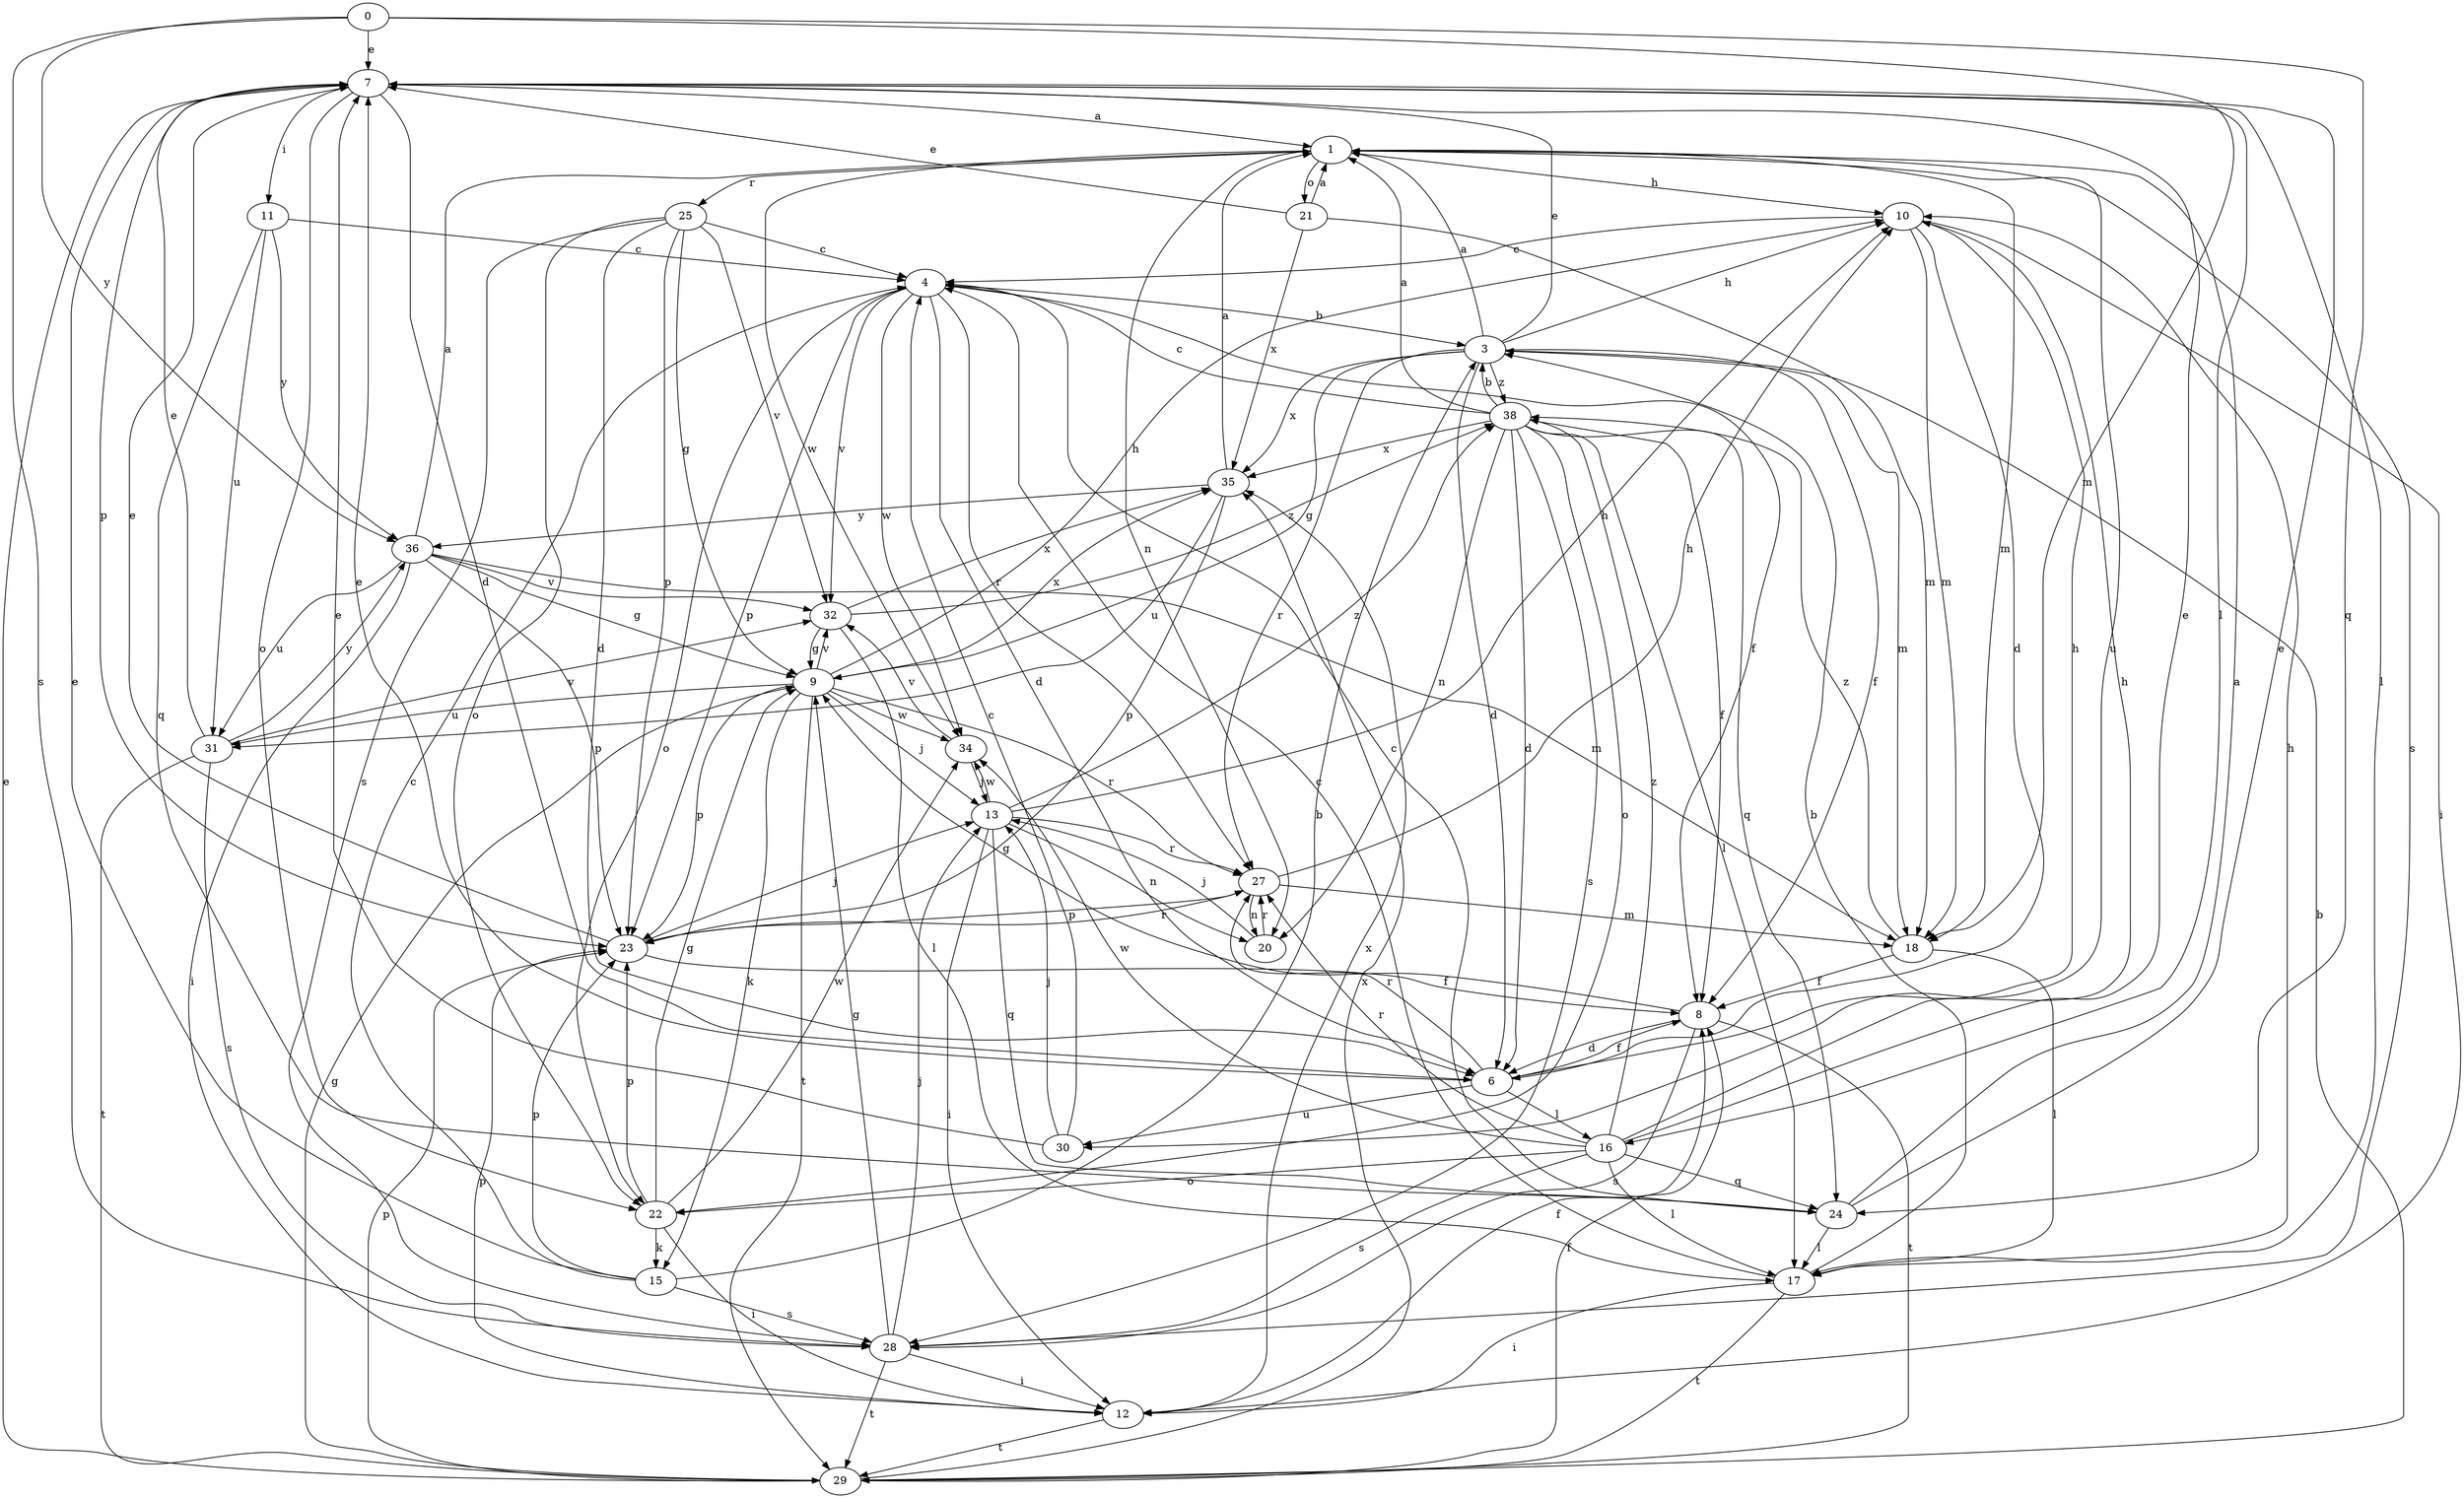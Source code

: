 strict digraph  {
0;
1;
3;
4;
6;
7;
8;
9;
10;
11;
12;
13;
15;
16;
17;
18;
20;
21;
22;
23;
24;
25;
27;
28;
29;
30;
31;
32;
34;
35;
36;
38;
0 -> 7  [label=e];
0 -> 18  [label=m];
0 -> 24  [label=q];
0 -> 28  [label=s];
0 -> 36  [label=y];
1 -> 10  [label=h];
1 -> 18  [label=m];
1 -> 20  [label=n];
1 -> 21  [label=o];
1 -> 25  [label=r];
1 -> 28  [label=s];
1 -> 30  [label=u];
1 -> 34  [label=w];
3 -> 1  [label=a];
3 -> 6  [label=d];
3 -> 7  [label=e];
3 -> 8  [label=f];
3 -> 9  [label=g];
3 -> 10  [label=h];
3 -> 18  [label=m];
3 -> 27  [label=r];
3 -> 35  [label=x];
3 -> 38  [label=z];
4 -> 3  [label=b];
4 -> 6  [label=d];
4 -> 8  [label=f];
4 -> 22  [label=o];
4 -> 23  [label=p];
4 -> 27  [label=r];
4 -> 32  [label=v];
4 -> 34  [label=w];
6 -> 7  [label=e];
6 -> 8  [label=f];
6 -> 10  [label=h];
6 -> 16  [label=l];
6 -> 27  [label=r];
6 -> 30  [label=u];
7 -> 1  [label=a];
7 -> 6  [label=d];
7 -> 11  [label=i];
7 -> 16  [label=l];
7 -> 17  [label=l];
7 -> 22  [label=o];
7 -> 23  [label=p];
8 -> 6  [label=d];
8 -> 9  [label=g];
8 -> 28  [label=s];
8 -> 29  [label=t];
9 -> 10  [label=h];
9 -> 13  [label=j];
9 -> 15  [label=k];
9 -> 23  [label=p];
9 -> 27  [label=r];
9 -> 29  [label=t];
9 -> 31  [label=u];
9 -> 32  [label=v];
9 -> 34  [label=w];
9 -> 35  [label=x];
10 -> 4  [label=c];
10 -> 6  [label=d];
10 -> 12  [label=i];
10 -> 18  [label=m];
11 -> 4  [label=c];
11 -> 24  [label=q];
11 -> 31  [label=u];
11 -> 36  [label=y];
12 -> 8  [label=f];
12 -> 23  [label=p];
12 -> 29  [label=t];
12 -> 35  [label=x];
13 -> 10  [label=h];
13 -> 12  [label=i];
13 -> 20  [label=n];
13 -> 24  [label=q];
13 -> 27  [label=r];
13 -> 34  [label=w];
13 -> 38  [label=z];
15 -> 3  [label=b];
15 -> 4  [label=c];
15 -> 7  [label=e];
15 -> 23  [label=p];
15 -> 28  [label=s];
16 -> 7  [label=e];
16 -> 10  [label=h];
16 -> 17  [label=l];
16 -> 22  [label=o];
16 -> 24  [label=q];
16 -> 27  [label=r];
16 -> 28  [label=s];
16 -> 34  [label=w];
16 -> 38  [label=z];
17 -> 3  [label=b];
17 -> 4  [label=c];
17 -> 10  [label=h];
17 -> 12  [label=i];
17 -> 29  [label=t];
18 -> 8  [label=f];
18 -> 17  [label=l];
18 -> 38  [label=z];
20 -> 13  [label=j];
20 -> 27  [label=r];
21 -> 1  [label=a];
21 -> 7  [label=e];
21 -> 18  [label=m];
21 -> 35  [label=x];
22 -> 9  [label=g];
22 -> 12  [label=i];
22 -> 15  [label=k];
22 -> 23  [label=p];
22 -> 34  [label=w];
23 -> 7  [label=e];
23 -> 8  [label=f];
23 -> 13  [label=j];
23 -> 27  [label=r];
24 -> 1  [label=a];
24 -> 4  [label=c];
24 -> 7  [label=e];
24 -> 17  [label=l];
25 -> 4  [label=c];
25 -> 6  [label=d];
25 -> 9  [label=g];
25 -> 22  [label=o];
25 -> 23  [label=p];
25 -> 28  [label=s];
25 -> 32  [label=v];
27 -> 10  [label=h];
27 -> 18  [label=m];
27 -> 20  [label=n];
27 -> 23  [label=p];
28 -> 9  [label=g];
28 -> 12  [label=i];
28 -> 13  [label=j];
28 -> 29  [label=t];
29 -> 3  [label=b];
29 -> 7  [label=e];
29 -> 8  [label=f];
29 -> 9  [label=g];
29 -> 23  [label=p];
29 -> 35  [label=x];
30 -> 4  [label=c];
30 -> 7  [label=e];
30 -> 13  [label=j];
31 -> 7  [label=e];
31 -> 28  [label=s];
31 -> 29  [label=t];
31 -> 32  [label=v];
31 -> 36  [label=y];
32 -> 9  [label=g];
32 -> 17  [label=l];
32 -> 35  [label=x];
32 -> 38  [label=z];
34 -> 13  [label=j];
34 -> 32  [label=v];
35 -> 1  [label=a];
35 -> 23  [label=p];
35 -> 31  [label=u];
35 -> 36  [label=y];
36 -> 1  [label=a];
36 -> 9  [label=g];
36 -> 12  [label=i];
36 -> 18  [label=m];
36 -> 23  [label=p];
36 -> 31  [label=u];
36 -> 32  [label=v];
38 -> 1  [label=a];
38 -> 3  [label=b];
38 -> 4  [label=c];
38 -> 6  [label=d];
38 -> 8  [label=f];
38 -> 17  [label=l];
38 -> 20  [label=n];
38 -> 22  [label=o];
38 -> 24  [label=q];
38 -> 28  [label=s];
38 -> 35  [label=x];
}
